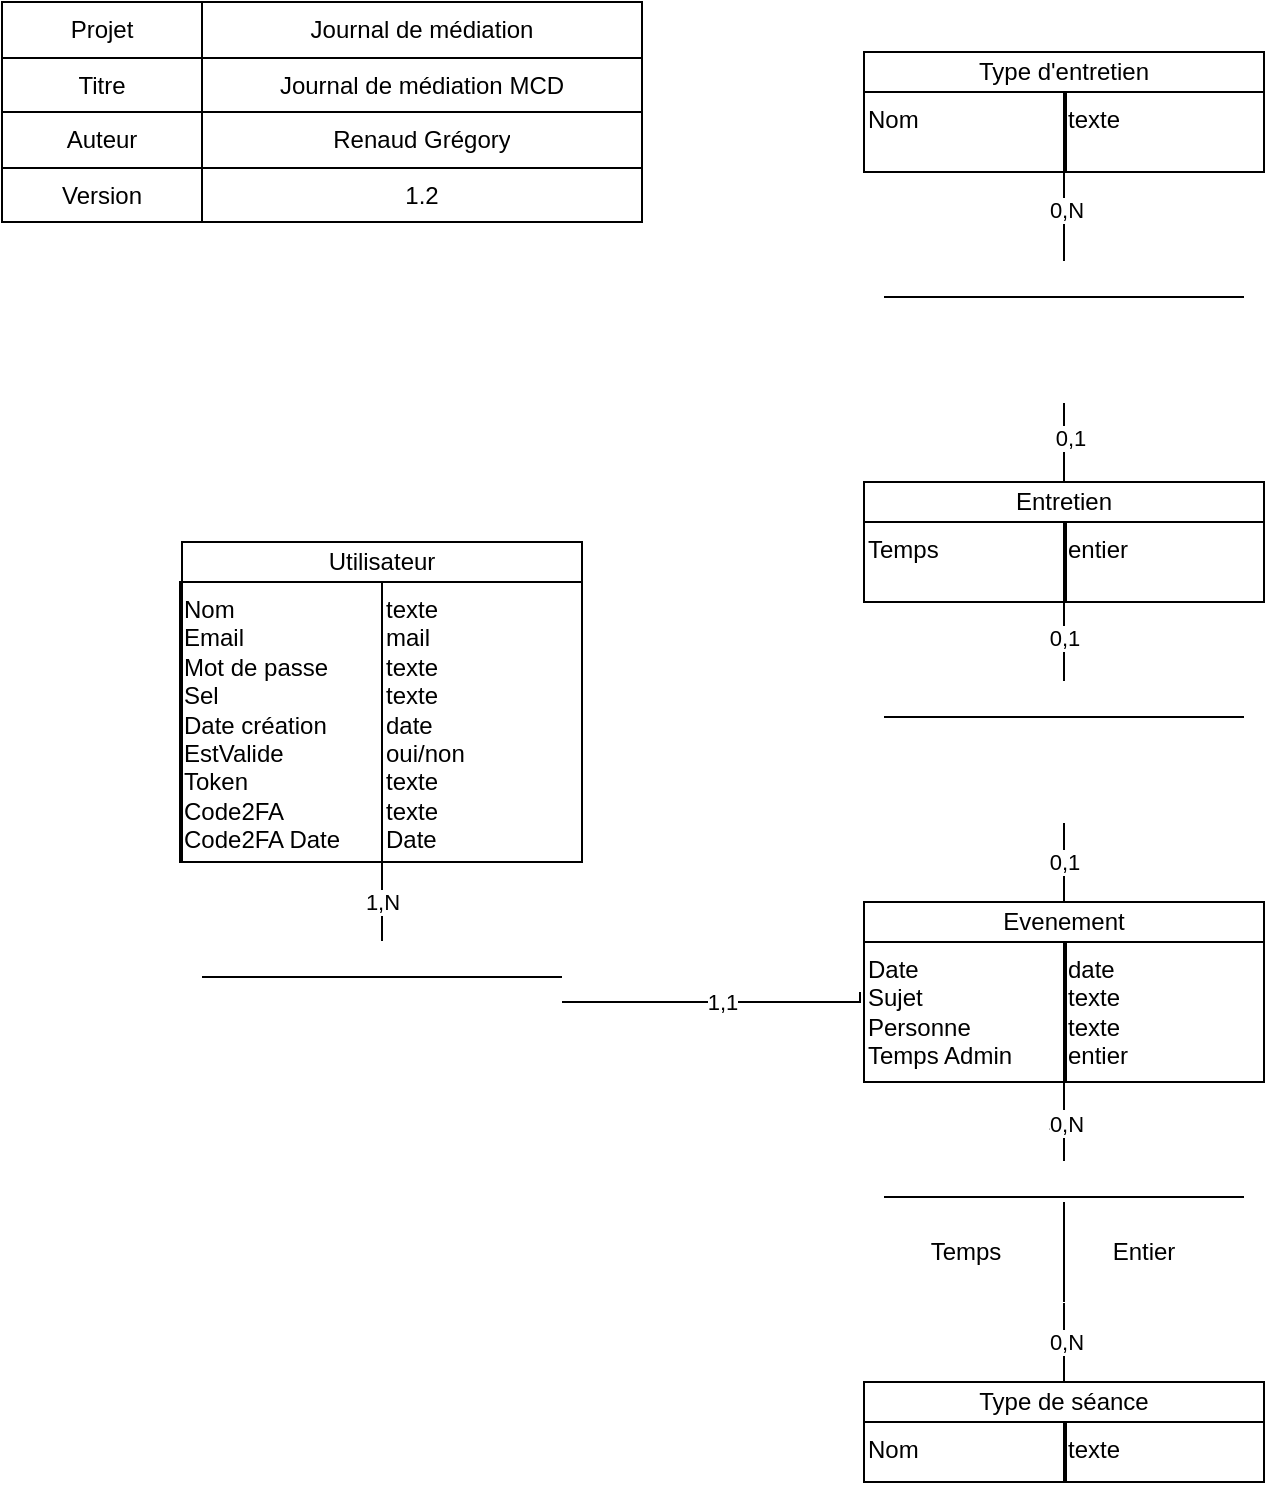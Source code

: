 <mxfile version="24.7.17">
  <diagram name="Page-1" id="2GdNMIGPjReJE0enaSxB">
    <mxGraphModel dx="989" dy="582" grid="1" gridSize="10" guides="1" tooltips="1" connect="1" arrows="1" fold="1" page="1" pageScale="1" pageWidth="827" pageHeight="1169" math="0" shadow="0">
      <root>
        <mxCell id="0" />
        <mxCell id="1" parent="0" />
        <mxCell id="KoXUsfh-B2xDrFN3Prap-14" value="&lt;div style=&quot;box-sizing: border-box ; width: 100% ; padding: 2px&quot;&gt;&lt;br&gt;&lt;/div&gt;" style="verticalAlign=top;align=center;overflow=fill;html=1;rounded=0;shadow=0;comic=0;labelBackgroundColor=none;strokeColor=#000000;strokeWidth=1;fillColor=default;fontFamily=Verdana;fontSize=12;fontColor=#000000;" parent="1" vertex="1">
          <mxGeometry x="90" y="270" width="200" height="160" as="geometry" />
        </mxCell>
        <mxCell id="KoXUsfh-B2xDrFN3Prap-15" value="Utilisateur" style="rounded=0;whiteSpace=wrap;html=1;" parent="1" vertex="1">
          <mxGeometry x="90" y="270" width="200" height="20" as="geometry" />
        </mxCell>
        <mxCell id="KoXUsfh-B2xDrFN3Prap-16" value="Nom&lt;div&gt;Email&lt;/div&gt;&lt;div&gt;Mot de passe&lt;/div&gt;&lt;div&gt;Sel&lt;/div&gt;&lt;div&gt;Date création&lt;/div&gt;&lt;div&gt;EstValide&lt;/div&gt;&lt;div&gt;Token&lt;/div&gt;&lt;div&gt;Code2FA&lt;/div&gt;&lt;div&gt;Code2FA Date&lt;/div&gt;&lt;div&gt;&lt;br&gt;&lt;/div&gt;" style="text;html=1;strokeColor=default;fillColor=none;align=left;verticalAlign=top;whiteSpace=wrap;rounded=0;" parent="1" vertex="1">
          <mxGeometry x="89" y="290" width="101" height="140" as="geometry" />
        </mxCell>
        <mxCell id="KoXUsfh-B2xDrFN3Prap-17" value="texte&lt;div&gt;mail&lt;/div&gt;&lt;div&gt;texte&lt;/div&gt;&lt;div&gt;texte&lt;/div&gt;&lt;div&gt;date&lt;/div&gt;&lt;div&gt;oui/non&lt;/div&gt;&lt;div&gt;texte&lt;/div&gt;&lt;div&gt;texte&lt;/div&gt;&lt;div&gt;Date&lt;/div&gt;" style="text;html=1;strokeColor=default;fillColor=none;align=left;verticalAlign=top;whiteSpace=wrap;rounded=0;fontFamily=Helvetica;fontSize=12;fontColor=default;" parent="1" vertex="1">
          <mxGeometry x="190" y="290" width="100" height="140" as="geometry" />
        </mxCell>
        <mxCell id="KoXUsfh-B2xDrFN3Prap-18" value="&lt;div style=&quot;box-sizing: border-box ; width: 100% ; padding: 2px&quot;&gt;&lt;br&gt;&lt;/div&gt;" style="verticalAlign=top;align=center;overflow=fill;html=1;rounded=0;shadow=0;comic=0;labelBackgroundColor=none;strokeColor=#000000;strokeWidth=1;fillColor=default;fontFamily=Verdana;fontSize=12;fontColor=#000000;" parent="1" vertex="1">
          <mxGeometry x="431" y="450" width="200" height="90" as="geometry" />
        </mxCell>
        <mxCell id="KoXUsfh-B2xDrFN3Prap-19" value="Evenement" style="rounded=0;whiteSpace=wrap;html=1;" parent="1" vertex="1">
          <mxGeometry x="431" y="450" width="200" height="20" as="geometry" />
        </mxCell>
        <mxCell id="KoXUsfh-B2xDrFN3Prap-20" value="Date&lt;div&gt;Sujet&lt;/div&gt;&lt;div&gt;Personne&lt;/div&gt;&lt;div&gt;Temps Admin&lt;/div&gt;" style="text;html=1;strokeColor=default;fillColor=none;align=left;verticalAlign=top;whiteSpace=wrap;rounded=0;" parent="1" vertex="1">
          <mxGeometry x="431" y="470" width="101" height="70" as="geometry" />
        </mxCell>
        <mxCell id="KoXUsfh-B2xDrFN3Prap-21" value="date&lt;div&gt;texte&lt;/div&gt;&lt;div&gt;texte&lt;/div&gt;&lt;div&gt;entier&lt;/div&gt;" style="text;html=1;strokeColor=default;fillColor=none;align=left;verticalAlign=top;whiteSpace=wrap;rounded=0;fontFamily=Helvetica;fontSize=12;fontColor=default;" parent="1" vertex="1">
          <mxGeometry x="531" y="470" width="100" height="70" as="geometry" />
        </mxCell>
        <mxCell id="LybpOqufBpXptdGeDg3A-3" style="edgeStyle=orthogonalEdgeStyle;rounded=0;orthogonalLoop=1;jettySize=auto;html=1;entryX=0;entryY=1;entryDx=0;entryDy=0;endArrow=none;endFill=0;" parent="1" source="KoXUsfh-B2xDrFN3Prap-22" target="KoXUsfh-B2xDrFN3Prap-17" edge="1">
          <mxGeometry relative="1" as="geometry" />
        </mxCell>
        <mxCell id="LybpOqufBpXptdGeDg3A-4" value="1,N" style="edgeLabel;html=1;align=center;verticalAlign=middle;resizable=0;points=[];" parent="LybpOqufBpXptdGeDg3A-3" vertex="1" connectable="0">
          <mxGeometry x="0.029" relative="1" as="geometry">
            <mxPoint as="offset" />
          </mxGeometry>
        </mxCell>
        <mxCell id="KoXUsfh-B2xDrFN3Prap-22" value="&lt;div style=&quot;box-sizing: border-box ; width: 100% ; padding: 2px&quot;&gt;&lt;font color=&quot;#ffffff&quot;&gt;Créer&lt;/font&gt;&lt;/div&gt;" style="verticalAlign=top;align=center;overflow=fill;html=1;rounded=1;shadow=0;comic=0;labelBackgroundColor=none;strokeColor=#FFFFFF;strokeWidth=1;fillColor=default;fontFamily=Verdana;fontSize=12;fontColor=#000000;" parent="1" vertex="1">
          <mxGeometry x="100" y="470" width="180" height="70" as="geometry" />
        </mxCell>
        <mxCell id="KoXUsfh-B2xDrFN3Prap-23" value="" style="endArrow=none;html=1;rounded=0;exitX=0;exitY=0.25;exitDx=0;exitDy=0;entryX=1;entryY=0.25;entryDx=0;entryDy=0;" parent="1" source="KoXUsfh-B2xDrFN3Prap-22" target="KoXUsfh-B2xDrFN3Prap-22" edge="1">
          <mxGeometry width="50" height="50" relative="1" as="geometry">
            <mxPoint x="-60" y="480" as="sourcePoint" />
            <mxPoint x="-10" y="430" as="targetPoint" />
          </mxGeometry>
        </mxCell>
        <mxCell id="KoXUsfh-B2xDrFN3Prap-26" style="edgeStyle=orthogonalEdgeStyle;rounded=0;orthogonalLoop=1;jettySize=auto;html=1;endArrow=none;endFill=0;" parent="1" source="KoXUsfh-B2xDrFN3Prap-22" edge="1">
          <mxGeometry relative="1" as="geometry">
            <mxPoint x="429" y="495" as="targetPoint" />
            <Array as="points">
              <mxPoint x="280" y="500" />
              <mxPoint x="430" y="500" />
            </Array>
          </mxGeometry>
        </mxCell>
        <mxCell id="KoXUsfh-B2xDrFN3Prap-28" value="1,1" style="edgeLabel;html=1;align=center;verticalAlign=middle;resizable=0;points=[];" parent="KoXUsfh-B2xDrFN3Prap-26" vertex="1" connectable="0">
          <mxGeometry x="0.231" y="1" relative="1" as="geometry">
            <mxPoint x="-15" y="1" as="offset" />
          </mxGeometry>
        </mxCell>
        <mxCell id="KoXUsfh-B2xDrFN3Prap-29" value="&lt;div style=&quot;box-sizing: border-box ; width: 100% ; padding: 2px&quot;&gt;&lt;br&gt;&lt;/div&gt;" style="verticalAlign=top;align=center;overflow=fill;html=1;rounded=0;shadow=0;comic=0;labelBackgroundColor=none;strokeColor=#000000;strokeWidth=1;fillColor=default;fontFamily=Verdana;fontSize=12;fontColor=#000000;" parent="1" vertex="1">
          <mxGeometry x="431" y="25" width="200" height="60" as="geometry" />
        </mxCell>
        <mxCell id="KoXUsfh-B2xDrFN3Prap-30" value="Type d&#39;entretien" style="rounded=0;whiteSpace=wrap;html=1;" parent="1" vertex="1">
          <mxGeometry x="431" y="25" width="200" height="20" as="geometry" />
        </mxCell>
        <mxCell id="KoXUsfh-B2xDrFN3Prap-31" value="Nom" style="text;html=1;strokeColor=default;fillColor=none;align=left;verticalAlign=top;whiteSpace=wrap;rounded=0;" parent="1" vertex="1">
          <mxGeometry x="431" y="45" width="101" height="40" as="geometry" />
        </mxCell>
        <mxCell id="KoXUsfh-B2xDrFN3Prap-32" value="texte" style="text;html=1;strokeColor=default;fillColor=none;align=left;verticalAlign=top;whiteSpace=wrap;rounded=0;fontFamily=Helvetica;fontSize=12;fontColor=default;" parent="1" vertex="1">
          <mxGeometry x="531" y="45" width="100" height="40" as="geometry" />
        </mxCell>
        <mxCell id="KoXUsfh-B2xDrFN3Prap-36" style="edgeStyle=orthogonalEdgeStyle;rounded=0;orthogonalLoop=1;jettySize=auto;html=1;entryX=0.5;entryY=0;entryDx=0;entryDy=0;endArrow=none;endFill=0;" parent="1" source="KoXUsfh-B2xDrFN3Prap-33" target="KoXUsfh-B2xDrFN3Prap-19" edge="1">
          <mxGeometry relative="1" as="geometry" />
        </mxCell>
        <mxCell id="KoXUsfh-B2xDrFN3Prap-52" value="0,1" style="edgeLabel;html=1;align=center;verticalAlign=middle;resizable=0;points=[];" parent="KoXUsfh-B2xDrFN3Prap-36" vertex="1" connectable="0">
          <mxGeometry x="-0.014" relative="1" as="geometry">
            <mxPoint as="offset" />
          </mxGeometry>
        </mxCell>
        <mxCell id="VCOwjueDKMn4vMPKKRbe-5" style="edgeStyle=orthogonalEdgeStyle;rounded=0;orthogonalLoop=1;jettySize=auto;html=1;entryX=0;entryY=1;entryDx=0;entryDy=0;endArrow=none;endFill=0;" edge="1" parent="1" source="KoXUsfh-B2xDrFN3Prap-33" target="VCOwjueDKMn4vMPKKRbe-4">
          <mxGeometry relative="1" as="geometry" />
        </mxCell>
        <mxCell id="VCOwjueDKMn4vMPKKRbe-6" value="0,1" style="edgeLabel;html=1;align=center;verticalAlign=middle;resizable=0;points=[];" vertex="1" connectable="0" parent="VCOwjueDKMn4vMPKKRbe-5">
          <mxGeometry x="0.135" relative="1" as="geometry">
            <mxPoint as="offset" />
          </mxGeometry>
        </mxCell>
        <mxCell id="KoXUsfh-B2xDrFN3Prap-33" value="&lt;div style=&quot;box-sizing: border-box ; width: 100% ; padding: 2px&quot;&gt;&lt;font color=&quot;#ffffff&quot;&gt;Posséder&lt;/font&gt;&lt;/div&gt;" style="verticalAlign=top;align=center;overflow=fill;html=1;rounded=1;shadow=0;comic=0;labelBackgroundColor=none;strokeColor=#FFFFFF;strokeWidth=1;fillColor=default;fontFamily=Verdana;fontSize=12;fontColor=#000000;" parent="1" vertex="1">
          <mxGeometry x="441" y="340" width="180" height="70" as="geometry" />
        </mxCell>
        <mxCell id="KoXUsfh-B2xDrFN3Prap-34" value="" style="endArrow=none;html=1;rounded=0;exitX=0;exitY=0.25;exitDx=0;exitDy=0;entryX=1;entryY=0.25;entryDx=0;entryDy=0;" parent="1" source="KoXUsfh-B2xDrFN3Prap-33" target="KoXUsfh-B2xDrFN3Prap-33" edge="1">
          <mxGeometry width="50" height="50" relative="1" as="geometry">
            <mxPoint x="271" y="280" as="sourcePoint" />
            <mxPoint x="321" y="230" as="targetPoint" />
          </mxGeometry>
        </mxCell>
        <mxCell id="KoXUsfh-B2xDrFN3Prap-37" value="&lt;div style=&quot;box-sizing: border-box ; width: 100% ; padding: 2px&quot;&gt;&lt;br&gt;&lt;/div&gt;" style="verticalAlign=top;align=center;overflow=fill;html=1;rounded=0;shadow=0;comic=0;labelBackgroundColor=none;strokeColor=#000000;strokeWidth=1;fillColor=default;fontFamily=Verdana;fontSize=12;fontColor=#000000;" parent="1" vertex="1">
          <mxGeometry x="431" y="690" width="200" height="50" as="geometry" />
        </mxCell>
        <mxCell id="KoXUsfh-B2xDrFN3Prap-46" style="edgeStyle=orthogonalEdgeStyle;rounded=0;orthogonalLoop=1;jettySize=auto;html=1;endArrow=none;endFill=0;" parent="1" source="KoXUsfh-B2xDrFN3Prap-38" edge="1">
          <mxGeometry relative="1" as="geometry">
            <mxPoint x="531" y="650" as="targetPoint" />
          </mxGeometry>
        </mxCell>
        <mxCell id="KoXUsfh-B2xDrFN3Prap-48" value="0,N" style="edgeLabel;html=1;align=center;verticalAlign=middle;resizable=0;points=[];" parent="KoXUsfh-B2xDrFN3Prap-46" vertex="1" connectable="0">
          <mxGeometry x="0.025" relative="1" as="geometry">
            <mxPoint as="offset" />
          </mxGeometry>
        </mxCell>
        <mxCell id="KoXUsfh-B2xDrFN3Prap-38" value="Type de séance" style="rounded=0;whiteSpace=wrap;html=1;" parent="1" vertex="1">
          <mxGeometry x="431" y="690" width="200" height="20" as="geometry" />
        </mxCell>
        <mxCell id="KoXUsfh-B2xDrFN3Prap-39" value="Nom" style="text;html=1;strokeColor=default;fillColor=none;align=left;verticalAlign=top;whiteSpace=wrap;rounded=0;" parent="1" vertex="1">
          <mxGeometry x="431" y="710" width="101" height="30" as="geometry" />
        </mxCell>
        <mxCell id="KoXUsfh-B2xDrFN3Prap-40" value="texte" style="text;html=1;strokeColor=default;fillColor=none;align=left;verticalAlign=top;whiteSpace=wrap;rounded=0;fontFamily=Helvetica;fontSize=12;fontColor=default;" parent="1" vertex="1">
          <mxGeometry x="531" y="710" width="100" height="30" as="geometry" />
        </mxCell>
        <mxCell id="KoXUsfh-B2xDrFN3Prap-47" style="edgeStyle=orthogonalEdgeStyle;rounded=0;orthogonalLoop=1;jettySize=auto;html=1;entryX=0;entryY=1;entryDx=0;entryDy=0;endArrow=none;endFill=0;" parent="1" source="KoXUsfh-B2xDrFN3Prap-41" target="KoXUsfh-B2xDrFN3Prap-21" edge="1">
          <mxGeometry relative="1" as="geometry" />
        </mxCell>
        <mxCell id="KoXUsfh-B2xDrFN3Prap-49" value="1,N" style="edgeLabel;html=1;align=center;verticalAlign=middle;resizable=0;points=[];" parent="KoXUsfh-B2xDrFN3Prap-47" vertex="1" connectable="0">
          <mxGeometry x="0.029" relative="1" as="geometry">
            <mxPoint as="offset" />
          </mxGeometry>
        </mxCell>
        <mxCell id="KoXUsfh-B2xDrFN3Prap-50" value="0,N" style="edgeLabel;html=1;align=center;verticalAlign=middle;resizable=0;points=[];" parent="KoXUsfh-B2xDrFN3Prap-47" vertex="1" connectable="0">
          <mxGeometry x="-0.029" y="-1" relative="1" as="geometry">
            <mxPoint as="offset" />
          </mxGeometry>
        </mxCell>
        <mxCell id="KoXUsfh-B2xDrFN3Prap-41" value="&lt;div style=&quot;box-sizing: border-box ; width: 100% ; padding: 2px&quot;&gt;&lt;font color=&quot;#ffffff&quot;&gt;Avoir&lt;/font&gt;&lt;/div&gt;" style="verticalAlign=top;align=center;overflow=fill;html=1;rounded=1;shadow=0;comic=0;labelBackgroundColor=none;strokeColor=#FFFFFF;strokeWidth=1;fillColor=default;fontFamily=Verdana;fontSize=12;fontColor=#000000;" parent="1" vertex="1">
          <mxGeometry x="441" y="580" width="180" height="70" as="geometry" />
        </mxCell>
        <mxCell id="KoXUsfh-B2xDrFN3Prap-42" value="" style="endArrow=none;html=1;rounded=0;exitX=0;exitY=0.25;exitDx=0;exitDy=0;entryX=1;entryY=0.25;entryDx=0;entryDy=0;" parent="1" source="KoXUsfh-B2xDrFN3Prap-41" target="KoXUsfh-B2xDrFN3Prap-41" edge="1">
          <mxGeometry width="50" height="50" relative="1" as="geometry">
            <mxPoint x="271" y="520" as="sourcePoint" />
            <mxPoint x="321" y="470" as="targetPoint" />
          </mxGeometry>
        </mxCell>
        <mxCell id="KoXUsfh-B2xDrFN3Prap-43" value="Temps" style="text;html=1;align=center;verticalAlign=middle;whiteSpace=wrap;rounded=0;" parent="1" vertex="1">
          <mxGeometry x="451.5" y="610" width="60" height="30" as="geometry" />
        </mxCell>
        <mxCell id="KoXUsfh-B2xDrFN3Prap-44" value="Entier" style="text;html=1;align=center;verticalAlign=middle;whiteSpace=wrap;rounded=0;" parent="1" vertex="1">
          <mxGeometry x="541" y="610" width="60" height="30" as="geometry" />
        </mxCell>
        <mxCell id="KoXUsfh-B2xDrFN3Prap-45" value="" style="endArrow=none;html=1;rounded=0;exitX=0.5;exitY=1;exitDx=0;exitDy=0;" parent="1" source="KoXUsfh-B2xDrFN3Prap-41" edge="1">
          <mxGeometry width="50" height="50" relative="1" as="geometry">
            <mxPoint x="531" y="560" as="sourcePoint" />
            <mxPoint x="531" y="600" as="targetPoint" />
          </mxGeometry>
        </mxCell>
        <mxCell id="KoXUsfh-B2xDrFN3Prap-1" value="" style="shape=table;html=1;whiteSpace=wrap;startSize=0;container=1;collapsible=0;childLayout=tableLayout;" parent="1" vertex="1">
          <mxGeometry width="320" height="110" as="geometry" />
        </mxCell>
        <mxCell id="KoXUsfh-B2xDrFN3Prap-2" value="" style="shape=partialRectangle;html=1;whiteSpace=wrap;collapsible=0;dropTarget=0;pointerEvents=0;fillColor=none;top=0;left=0;bottom=0;right=0;points=[[0,0.5],[1,0.5]];portConstraint=eastwest;" parent="KoXUsfh-B2xDrFN3Prap-1" vertex="1">
          <mxGeometry width="320" height="28" as="geometry" />
        </mxCell>
        <mxCell id="KoXUsfh-B2xDrFN3Prap-3" value="Projet" style="shape=partialRectangle;html=1;whiteSpace=wrap;connectable=0;overflow=hidden;fillColor=none;top=0;left=0;bottom=0;right=0;" parent="KoXUsfh-B2xDrFN3Prap-2" vertex="1">
          <mxGeometry width="100" height="28" as="geometry">
            <mxRectangle width="100" height="28" as="alternateBounds" />
          </mxGeometry>
        </mxCell>
        <mxCell id="KoXUsfh-B2xDrFN3Prap-4" value="Journal de médiation" style="shape=partialRectangle;html=1;whiteSpace=wrap;connectable=0;overflow=hidden;fillColor=none;top=0;left=0;bottom=0;right=0;" parent="KoXUsfh-B2xDrFN3Prap-2" vertex="1">
          <mxGeometry x="100" width="220" height="28" as="geometry">
            <mxRectangle width="220" height="28" as="alternateBounds" />
          </mxGeometry>
        </mxCell>
        <mxCell id="KoXUsfh-B2xDrFN3Prap-5" value="" style="shape=partialRectangle;html=1;whiteSpace=wrap;collapsible=0;dropTarget=0;pointerEvents=0;fillColor=none;top=0;left=0;bottom=0;right=0;points=[[0,0.5],[1,0.5]];portConstraint=eastwest;" parent="KoXUsfh-B2xDrFN3Prap-1" vertex="1">
          <mxGeometry y="28" width="320" height="27" as="geometry" />
        </mxCell>
        <mxCell id="KoXUsfh-B2xDrFN3Prap-6" value="Titre" style="shape=partialRectangle;html=1;whiteSpace=wrap;connectable=0;overflow=hidden;fillColor=none;top=0;left=0;bottom=0;right=0;" parent="KoXUsfh-B2xDrFN3Prap-5" vertex="1">
          <mxGeometry width="100" height="27" as="geometry">
            <mxRectangle width="100" height="27" as="alternateBounds" />
          </mxGeometry>
        </mxCell>
        <mxCell id="KoXUsfh-B2xDrFN3Prap-7" value="Journal de médiation MCD" style="shape=partialRectangle;html=1;whiteSpace=wrap;connectable=0;overflow=hidden;fillColor=none;top=0;left=0;bottom=0;right=0;" parent="KoXUsfh-B2xDrFN3Prap-5" vertex="1">
          <mxGeometry x="100" width="220" height="27" as="geometry">
            <mxRectangle width="220" height="27" as="alternateBounds" />
          </mxGeometry>
        </mxCell>
        <mxCell id="KoXUsfh-B2xDrFN3Prap-8" value="" style="shape=partialRectangle;html=1;whiteSpace=wrap;collapsible=0;dropTarget=0;pointerEvents=0;fillColor=none;top=0;left=0;bottom=0;right=0;points=[[0,0.5],[1,0.5]];portConstraint=eastwest;" parent="KoXUsfh-B2xDrFN3Prap-1" vertex="1">
          <mxGeometry y="55" width="320" height="28" as="geometry" />
        </mxCell>
        <mxCell id="KoXUsfh-B2xDrFN3Prap-9" value="Auteur" style="shape=partialRectangle;html=1;whiteSpace=wrap;connectable=0;overflow=hidden;fillColor=none;top=0;left=0;bottom=0;right=0;" parent="KoXUsfh-B2xDrFN3Prap-8" vertex="1">
          <mxGeometry width="100" height="28" as="geometry">
            <mxRectangle width="100" height="28" as="alternateBounds" />
          </mxGeometry>
        </mxCell>
        <mxCell id="KoXUsfh-B2xDrFN3Prap-10" value="Renaud Grégory" style="shape=partialRectangle;html=1;whiteSpace=wrap;connectable=0;overflow=hidden;fillColor=none;top=0;left=0;bottom=0;right=0;" parent="KoXUsfh-B2xDrFN3Prap-8" vertex="1">
          <mxGeometry x="100" width="220" height="28" as="geometry">
            <mxRectangle width="220" height="28" as="alternateBounds" />
          </mxGeometry>
        </mxCell>
        <mxCell id="KoXUsfh-B2xDrFN3Prap-11" value="" style="shape=partialRectangle;html=1;whiteSpace=wrap;collapsible=0;dropTarget=0;pointerEvents=0;fillColor=none;top=0;left=0;bottom=0;right=0;points=[[0,0.5],[1,0.5]];portConstraint=eastwest;" parent="KoXUsfh-B2xDrFN3Prap-1" vertex="1">
          <mxGeometry y="83" width="320" height="27" as="geometry" />
        </mxCell>
        <mxCell id="KoXUsfh-B2xDrFN3Prap-12" value="Version" style="shape=partialRectangle;html=1;whiteSpace=wrap;connectable=0;overflow=hidden;fillColor=none;top=0;left=0;bottom=0;right=0;" parent="KoXUsfh-B2xDrFN3Prap-11" vertex="1">
          <mxGeometry width="100" height="27" as="geometry">
            <mxRectangle width="100" height="27" as="alternateBounds" />
          </mxGeometry>
        </mxCell>
        <mxCell id="KoXUsfh-B2xDrFN3Prap-13" value="1.2" style="shape=partialRectangle;html=1;whiteSpace=wrap;connectable=0;overflow=hidden;fillColor=none;top=0;left=0;bottom=0;right=0;" parent="KoXUsfh-B2xDrFN3Prap-11" vertex="1">
          <mxGeometry x="100" width="220" height="27" as="geometry">
            <mxRectangle width="220" height="27" as="alternateBounds" />
          </mxGeometry>
        </mxCell>
        <mxCell id="VCOwjueDKMn4vMPKKRbe-1" value="&lt;div style=&quot;box-sizing: border-box ; width: 100% ; padding: 2px&quot;&gt;&lt;br&gt;&lt;/div&gt;" style="verticalAlign=top;align=center;overflow=fill;html=1;rounded=0;shadow=0;comic=0;labelBackgroundColor=none;strokeColor=#000000;strokeWidth=1;fillColor=default;fontFamily=Verdana;fontSize=12;fontColor=#000000;" vertex="1" parent="1">
          <mxGeometry x="431" y="240" width="200" height="60" as="geometry" />
        </mxCell>
        <mxCell id="VCOwjueDKMn4vMPKKRbe-2" value="Entretien" style="rounded=0;whiteSpace=wrap;html=1;" vertex="1" parent="1">
          <mxGeometry x="431" y="240" width="200" height="20" as="geometry" />
        </mxCell>
        <mxCell id="VCOwjueDKMn4vMPKKRbe-3" value="&lt;div&gt;Temps&lt;/div&gt;" style="text;html=1;strokeColor=default;fillColor=none;align=left;verticalAlign=top;whiteSpace=wrap;rounded=0;" vertex="1" parent="1">
          <mxGeometry x="431" y="260" width="101" height="40" as="geometry" />
        </mxCell>
        <mxCell id="VCOwjueDKMn4vMPKKRbe-4" value="&lt;div&gt;entier&lt;/div&gt;" style="text;html=1;strokeColor=default;fillColor=none;align=left;verticalAlign=top;whiteSpace=wrap;rounded=0;fontFamily=Helvetica;fontSize=12;fontColor=default;" vertex="1" parent="1">
          <mxGeometry x="531" y="260" width="100" height="40" as="geometry" />
        </mxCell>
        <mxCell id="VCOwjueDKMn4vMPKKRbe-9" style="edgeStyle=orthogonalEdgeStyle;rounded=0;orthogonalLoop=1;jettySize=auto;html=1;entryX=0;entryY=1;entryDx=0;entryDy=0;endArrow=none;endFill=0;" edge="1" parent="1" source="VCOwjueDKMn4vMPKKRbe-7" target="KoXUsfh-B2xDrFN3Prap-32">
          <mxGeometry relative="1" as="geometry" />
        </mxCell>
        <mxCell id="VCOwjueDKMn4vMPKKRbe-11" value="0,N" style="edgeLabel;html=1;align=center;verticalAlign=middle;resizable=0;points=[];" vertex="1" connectable="0" parent="VCOwjueDKMn4vMPKKRbe-9">
          <mxGeometry x="0.177" y="-1" relative="1" as="geometry">
            <mxPoint as="offset" />
          </mxGeometry>
        </mxCell>
        <mxCell id="VCOwjueDKMn4vMPKKRbe-10" style="edgeStyle=orthogonalEdgeStyle;rounded=0;orthogonalLoop=1;jettySize=auto;html=1;entryX=0.5;entryY=0;entryDx=0;entryDy=0;endArrow=none;endFill=0;" edge="1" parent="1" source="VCOwjueDKMn4vMPKKRbe-7" target="VCOwjueDKMn4vMPKKRbe-2">
          <mxGeometry relative="1" as="geometry" />
        </mxCell>
        <mxCell id="VCOwjueDKMn4vMPKKRbe-12" value="0,1" style="edgeLabel;html=1;align=center;verticalAlign=middle;resizable=0;points=[];" vertex="1" connectable="0" parent="VCOwjueDKMn4vMPKKRbe-10">
          <mxGeometry x="-0.135" y="3" relative="1" as="geometry">
            <mxPoint as="offset" />
          </mxGeometry>
        </mxCell>
        <mxCell id="VCOwjueDKMn4vMPKKRbe-7" value="&lt;div style=&quot;box-sizing: border-box ; width: 100% ; padding: 2px&quot;&gt;&lt;font color=&quot;#ffffff&quot;&gt;Posséder&lt;/font&gt;&lt;/div&gt;" style="verticalAlign=top;align=center;overflow=fill;html=1;rounded=1;shadow=0;comic=0;labelBackgroundColor=none;strokeColor=#FFFFFF;strokeWidth=1;fillColor=default;fontFamily=Verdana;fontSize=12;fontColor=#000000;" vertex="1" parent="1">
          <mxGeometry x="441" y="130" width="180" height="70" as="geometry" />
        </mxCell>
        <mxCell id="VCOwjueDKMn4vMPKKRbe-8" value="" style="endArrow=none;html=1;rounded=0;exitX=0;exitY=0.25;exitDx=0;exitDy=0;entryX=1;entryY=0.25;entryDx=0;entryDy=0;" edge="1" parent="1" source="VCOwjueDKMn4vMPKKRbe-7" target="VCOwjueDKMn4vMPKKRbe-7">
          <mxGeometry width="50" height="50" relative="1" as="geometry">
            <mxPoint x="271" y="70" as="sourcePoint" />
            <mxPoint x="321" y="20" as="targetPoint" />
          </mxGeometry>
        </mxCell>
      </root>
    </mxGraphModel>
  </diagram>
</mxfile>
